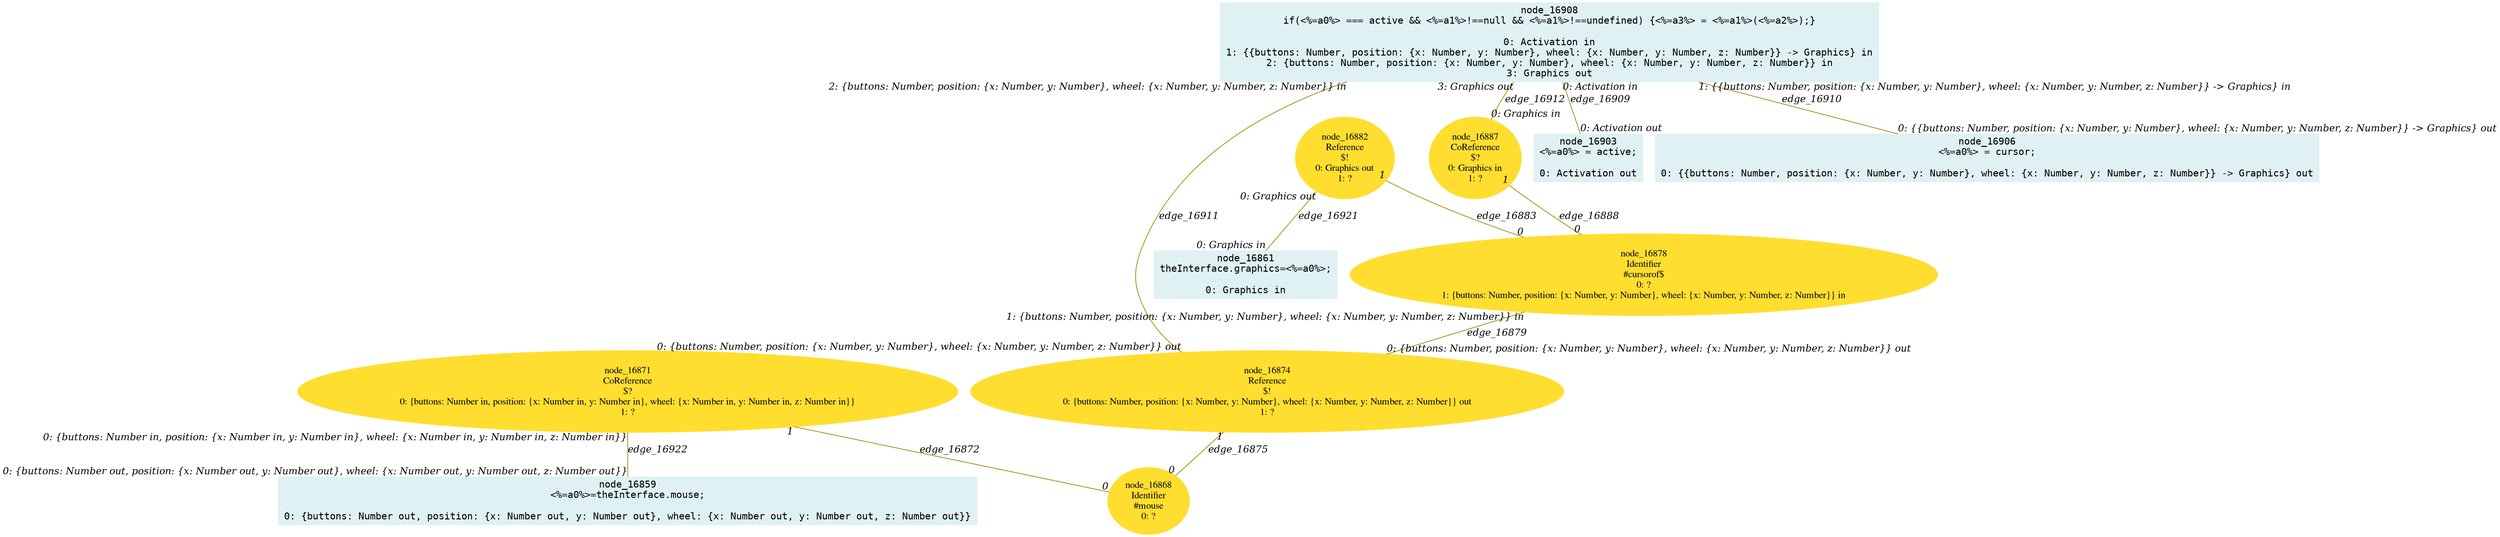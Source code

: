 digraph g{node_16859 [shape="box", style="filled", color="#dff1f2", fontname="Courier", label="node_16859
<%=a0%>=theInterface.mouse;

0: {buttons: Number out, position: {x: Number out, y: Number out}, wheel: {x: Number out, y: Number out, z: Number out}}" ]
node_16861 [shape="box", style="filled", color="#dff1f2", fontname="Courier", label="node_16861
theInterface.graphics=<%=a0%>;

0: Graphics in" ]
node_16868 [shape="ellipse", style="filled", color="#ffde2f", fontname="Times", label="node_16868
Identifier
#mouse
0: ?" ]
node_16871 [shape="ellipse", style="filled", color="#ffde2f", fontname="Times", label="node_16871
CoReference
$?
0: {buttons: Number in, position: {x: Number in, y: Number in}, wheel: {x: Number in, y: Number in, z: Number in}}
1: ?" ]
node_16874 [shape="ellipse", style="filled", color="#ffde2f", fontname="Times", label="node_16874
Reference
$!
0: {buttons: Number, position: {x: Number, y: Number}, wheel: {x: Number, y: Number, z: Number}} out
1: ?" ]
node_16878 [shape="ellipse", style="filled", color="#ffde2f", fontname="Times", label="node_16878
Identifier
#cursorof$
0: ?
1: {buttons: Number, position: {x: Number, y: Number}, wheel: {x: Number, y: Number, z: Number}} in" ]
node_16882 [shape="ellipse", style="filled", color="#ffde2f", fontname="Times", label="node_16882
Reference
$!
0: Graphics out
1: ?" ]
node_16887 [shape="ellipse", style="filled", color="#ffde2f", fontname="Times", label="node_16887
CoReference
$?
0: Graphics in
1: ?" ]
node_16903 [shape="box", style="filled", color="#dff1f2", fontname="Courier", label="node_16903
<%=a0%> = active;

0: Activation out" ]
node_16906 [shape="box", style="filled", color="#dff1f2", fontname="Courier", label="node_16906
<%=a0%> = cursor;

0: {{buttons: Number, position: {x: Number, y: Number}, wheel: {x: Number, y: Number, z: Number}} -> Graphics} out" ]
node_16908 [shape="box", style="filled", color="#dff1f2", fontname="Courier", label="node_16908
if(<%=a0%> === active && <%=a1%>!==null && <%=a1%>!==undefined) {<%=a3%> = <%=a1%>(<%=a2%>);}

0: Activation in
1: {{buttons: Number, position: {x: Number, y: Number}, wheel: {x: Number, y: Number, z: Number}} -> Graphics} in
2: {buttons: Number, position: {x: Number, y: Number}, wheel: {x: Number, y: Number, z: Number}} in
3: Graphics out" ]
node_16871 -> node_16868 [dir=none, arrowHead=none, fontname="Times-Italic", arrowsize=1, color="#9d8400", label="edge_16872",  headlabel="0", taillabel="1" ]
node_16874 -> node_16868 [dir=none, arrowHead=none, fontname="Times-Italic", arrowsize=1, color="#9d8400", label="edge_16875",  headlabel="0", taillabel="1" ]
node_16878 -> node_16874 [dir=none, arrowHead=none, fontname="Times-Italic", arrowsize=1, color="#9d8400", label="edge_16879",  headlabel="0: {buttons: Number, position: {x: Number, y: Number}, wheel: {x: Number, y: Number, z: Number}} out", taillabel="1: {buttons: Number, position: {x: Number, y: Number}, wheel: {x: Number, y: Number, z: Number}} in" ]
node_16882 -> node_16878 [dir=none, arrowHead=none, fontname="Times-Italic", arrowsize=1, color="#9d8400", label="edge_16883",  headlabel="0", taillabel="1" ]
node_16887 -> node_16878 [dir=none, arrowHead=none, fontname="Times-Italic", arrowsize=1, color="#9d8400", label="edge_16888",  headlabel="0", taillabel="1" ]
node_16908 -> node_16903 [dir=none, arrowHead=none, fontname="Times-Italic", arrowsize=1, color="#9d8400", label="edge_16909",  headlabel="0: Activation out", taillabel="0: Activation in" ]
node_16908 -> node_16906 [dir=none, arrowHead=none, fontname="Times-Italic", arrowsize=1, color="#9d8400", label="edge_16910",  headlabel="0: {{buttons: Number, position: {x: Number, y: Number}, wheel: {x: Number, y: Number, z: Number}} -> Graphics} out", taillabel="1: {{buttons: Number, position: {x: Number, y: Number}, wheel: {x: Number, y: Number, z: Number}} -> Graphics} in" ]
node_16908 -> node_16874 [dir=none, arrowHead=none, fontname="Times-Italic", arrowsize=1, color="#9d8400", label="edge_16911",  headlabel="0: {buttons: Number, position: {x: Number, y: Number}, wheel: {x: Number, y: Number, z: Number}} out", taillabel="2: {buttons: Number, position: {x: Number, y: Number}, wheel: {x: Number, y: Number, z: Number}} in" ]
node_16908 -> node_16887 [dir=none, arrowHead=none, fontname="Times-Italic", arrowsize=1, color="#9d8400", label="edge_16912",  headlabel="0: Graphics in", taillabel="3: Graphics out" ]
node_16882 -> node_16861 [dir=none, arrowHead=none, fontname="Times-Italic", arrowsize=1, color="#9d8400", label="edge_16921",  headlabel="0: Graphics in", taillabel="0: Graphics out" ]
node_16871 -> node_16859 [dir=none, arrowHead=none, fontname="Times-Italic", arrowsize=1, color="#9d8400", label="edge_16922",  headlabel="0: {buttons: Number out, position: {x: Number out, y: Number out}, wheel: {x: Number out, y: Number out, z: Number out}}", taillabel="0: {buttons: Number in, position: {x: Number in, y: Number in}, wheel: {x: Number in, y: Number in, z: Number in}}" ]
}